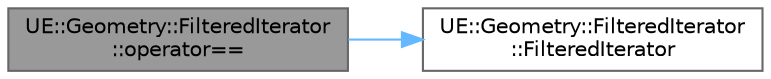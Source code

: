 digraph "UE::Geometry::FilteredIterator::operator=="
{
 // INTERACTIVE_SVG=YES
 // LATEX_PDF_SIZE
  bgcolor="transparent";
  edge [fontname=Helvetica,fontsize=10,labelfontname=Helvetica,labelfontsize=10];
  node [fontname=Helvetica,fontsize=10,shape=box,height=0.2,width=0.4];
  rankdir="LR";
  Node1 [id="Node000001",label="UE::Geometry::FilteredIterator\l::operator==",height=0.2,width=0.4,color="gray40", fillcolor="grey60", style="filled", fontcolor="black",tooltip=" "];
  Node1 -> Node2 [id="edge1_Node000001_Node000002",color="steelblue1",style="solid",tooltip=" "];
  Node2 [id="Node000002",label="UE::Geometry::FilteredIterator\l::FilteredIterator",height=0.2,width=0.4,color="grey40", fillcolor="white", style="filled",URL="$d4/d5a/classUE_1_1Geometry_1_1FilteredIterator.html#a515981f123a5266b317f9cc4e37fadc2",tooltip=" "];
}
